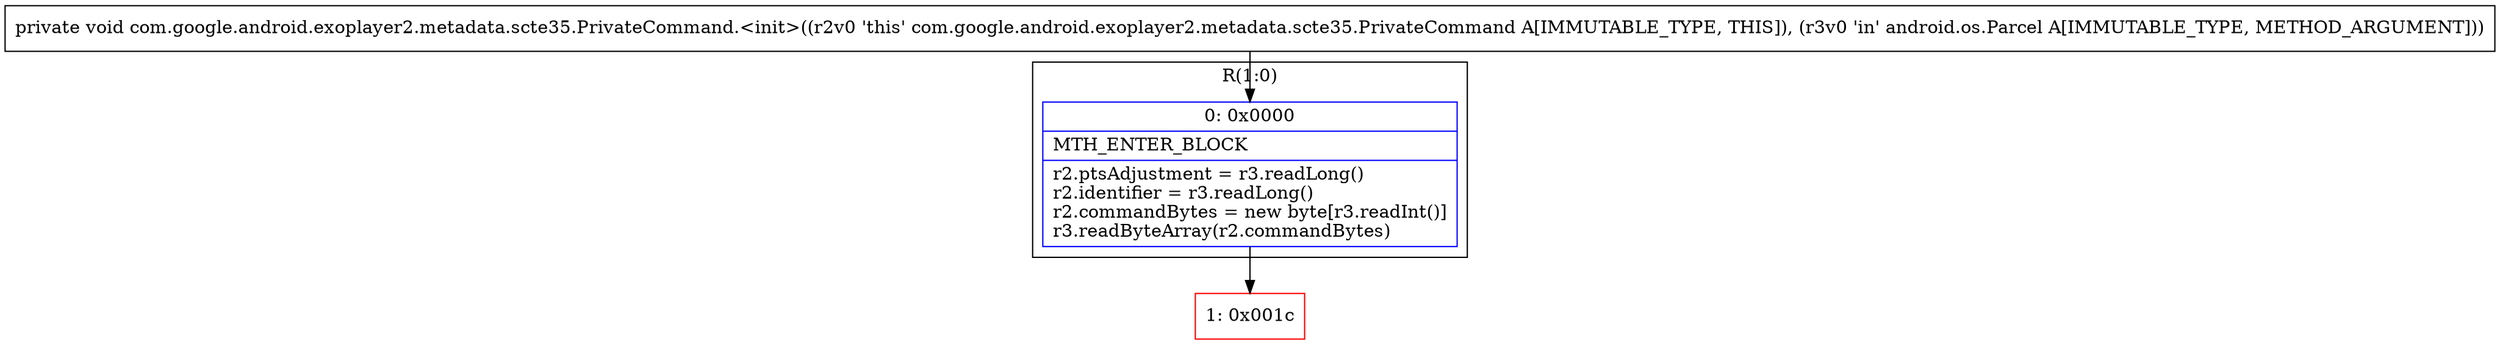 digraph "CFG forcom.google.android.exoplayer2.metadata.scte35.PrivateCommand.\<init\>(Landroid\/os\/Parcel;)V" {
subgraph cluster_Region_893806909 {
label = "R(1:0)";
node [shape=record,color=blue];
Node_0 [shape=record,label="{0\:\ 0x0000|MTH_ENTER_BLOCK\l|r2.ptsAdjustment = r3.readLong()\lr2.identifier = r3.readLong()\lr2.commandBytes = new byte[r3.readInt()]\lr3.readByteArray(r2.commandBytes)\l}"];
}
Node_1 [shape=record,color=red,label="{1\:\ 0x001c}"];
MethodNode[shape=record,label="{private void com.google.android.exoplayer2.metadata.scte35.PrivateCommand.\<init\>((r2v0 'this' com.google.android.exoplayer2.metadata.scte35.PrivateCommand A[IMMUTABLE_TYPE, THIS]), (r3v0 'in' android.os.Parcel A[IMMUTABLE_TYPE, METHOD_ARGUMENT])) }"];
MethodNode -> Node_0;
Node_0 -> Node_1;
}

